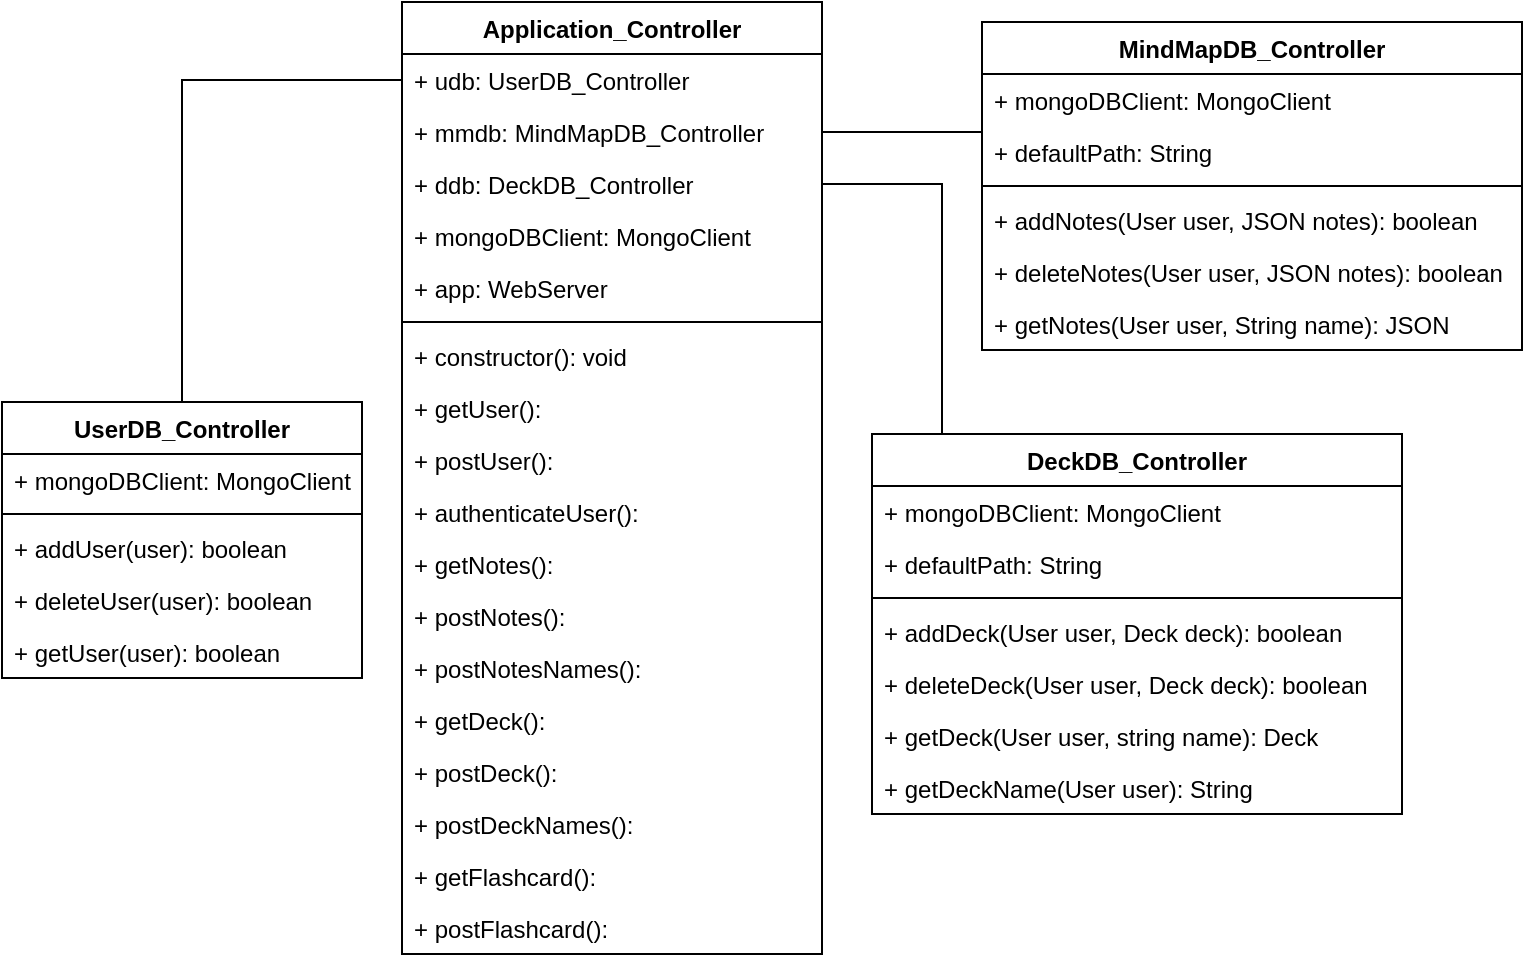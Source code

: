 <mxfile version="16.6.2" type="github">
  <diagram id="OZFG6OfKiUKvitj1Ooh6" name="Page-1">
    <mxGraphModel dx="1559" dy="336" grid="1" gridSize="10" guides="1" tooltips="1" connect="1" arrows="1" fold="1" page="1" pageScale="1" pageWidth="850" pageHeight="1100" math="0" shadow="0">
      <root>
        <mxCell id="0" />
        <mxCell id="1" parent="0" />
        <mxCell id="ojVDbGATxQQFOBssAs5M-1" value="Application_Controller" style="swimlane;fontStyle=1;align=center;verticalAlign=top;childLayout=stackLayout;horizontal=1;startSize=26;horizontalStack=0;resizeParent=1;resizeParentMax=0;resizeLast=0;collapsible=1;marginBottom=0;" parent="1" vertex="1">
          <mxGeometry x="190" y="10" width="210" height="476" as="geometry" />
        </mxCell>
        <mxCell id="ojVDbGATxQQFOBssAs5M-2" value="+ udb: UserDB_Controller" style="text;strokeColor=none;fillColor=none;align=left;verticalAlign=top;spacingLeft=4;spacingRight=4;overflow=hidden;rotatable=0;points=[[0,0.5],[1,0.5]];portConstraint=eastwest;" parent="ojVDbGATxQQFOBssAs5M-1" vertex="1">
          <mxGeometry y="26" width="210" height="26" as="geometry" />
        </mxCell>
        <mxCell id="ojVDbGATxQQFOBssAs5M-19" value="+ mmdb: MindMapDB_Controller" style="text;strokeColor=none;fillColor=none;align=left;verticalAlign=top;spacingLeft=4;spacingRight=4;overflow=hidden;rotatable=0;points=[[0,0.5],[1,0.5]];portConstraint=eastwest;" parent="ojVDbGATxQQFOBssAs5M-1" vertex="1">
          <mxGeometry y="52" width="210" height="26" as="geometry" />
        </mxCell>
        <mxCell id="ojVDbGATxQQFOBssAs5M-18" value="+ ddb: DeckDB_Controller" style="text;strokeColor=none;fillColor=none;align=left;verticalAlign=top;spacingLeft=4;spacingRight=4;overflow=hidden;rotatable=0;points=[[0,0.5],[1,0.5]];portConstraint=eastwest;" parent="ojVDbGATxQQFOBssAs5M-1" vertex="1">
          <mxGeometry y="78" width="210" height="26" as="geometry" />
        </mxCell>
        <mxCell id="ojVDbGATxQQFOBssAs5M-25" value="+ mongoDBClient: MongoClient" style="text;strokeColor=none;fillColor=none;align=left;verticalAlign=top;spacingLeft=4;spacingRight=4;overflow=hidden;rotatable=0;points=[[0,0.5],[1,0.5]];portConstraint=eastwest;" parent="ojVDbGATxQQFOBssAs5M-1" vertex="1">
          <mxGeometry y="104" width="210" height="26" as="geometry" />
        </mxCell>
        <mxCell id="ojVDbGATxQQFOBssAs5M-35" value="+ app: WebServer" style="text;strokeColor=none;fillColor=none;align=left;verticalAlign=top;spacingLeft=4;spacingRight=4;overflow=hidden;rotatable=0;points=[[0,0.5],[1,0.5]];portConstraint=eastwest;" parent="ojVDbGATxQQFOBssAs5M-1" vertex="1">
          <mxGeometry y="130" width="210" height="26" as="geometry" />
        </mxCell>
        <mxCell id="ojVDbGATxQQFOBssAs5M-3" value="" style="line;strokeWidth=1;fillColor=none;align=left;verticalAlign=middle;spacingTop=-1;spacingLeft=3;spacingRight=3;rotatable=0;labelPosition=right;points=[];portConstraint=eastwest;" parent="ojVDbGATxQQFOBssAs5M-1" vertex="1">
          <mxGeometry y="156" width="210" height="8" as="geometry" />
        </mxCell>
        <mxCell id="ojVDbGATxQQFOBssAs5M-4" value="+ constructor(): void" style="text;strokeColor=none;fillColor=none;align=left;verticalAlign=top;spacingLeft=4;spacingRight=4;overflow=hidden;rotatable=0;points=[[0,0.5],[1,0.5]];portConstraint=eastwest;" parent="ojVDbGATxQQFOBssAs5M-1" vertex="1">
          <mxGeometry y="164" width="210" height="26" as="geometry" />
        </mxCell>
        <mxCell id="ojVDbGATxQQFOBssAs5M-8" value="+ getUser(): " style="text;strokeColor=none;fillColor=none;align=left;verticalAlign=top;spacingLeft=4;spacingRight=4;overflow=hidden;rotatable=0;points=[[0,0.5],[1,0.5]];portConstraint=eastwest;" parent="ojVDbGATxQQFOBssAs5M-1" vertex="1">
          <mxGeometry y="190" width="210" height="26" as="geometry" />
        </mxCell>
        <mxCell id="ojVDbGATxQQFOBssAs5M-20" value="+ postUser(): " style="text;strokeColor=none;fillColor=none;align=left;verticalAlign=top;spacingLeft=4;spacingRight=4;overflow=hidden;rotatable=0;points=[[0,0.5],[1,0.5]];portConstraint=eastwest;" parent="ojVDbGATxQQFOBssAs5M-1" vertex="1">
          <mxGeometry y="216" width="210" height="26" as="geometry" />
        </mxCell>
        <mxCell id="ojVDbGATxQQFOBssAs5M-49" value="+ authenticateUser(): " style="text;strokeColor=none;fillColor=none;align=left;verticalAlign=top;spacingLeft=4;spacingRight=4;overflow=hidden;rotatable=0;points=[[0,0.5],[1,0.5]];portConstraint=eastwest;" parent="ojVDbGATxQQFOBssAs5M-1" vertex="1">
          <mxGeometry y="242" width="210" height="26" as="geometry" />
        </mxCell>
        <mxCell id="ojVDbGATxQQFOBssAs5M-23" value="+ getNotes(): " style="text;strokeColor=none;fillColor=none;align=left;verticalAlign=top;spacingLeft=4;spacingRight=4;overflow=hidden;rotatable=0;points=[[0,0.5],[1,0.5]];portConstraint=eastwest;" parent="ojVDbGATxQQFOBssAs5M-1" vertex="1">
          <mxGeometry y="268" width="210" height="26" as="geometry" />
        </mxCell>
        <mxCell id="ojVDbGATxQQFOBssAs5M-16" value="+ postNotes(): " style="text;strokeColor=none;fillColor=none;align=left;verticalAlign=top;spacingLeft=4;spacingRight=4;overflow=hidden;rotatable=0;points=[[0,0.5],[1,0.5]];portConstraint=eastwest;" parent="ojVDbGATxQQFOBssAs5M-1" vertex="1">
          <mxGeometry y="294" width="210" height="26" as="geometry" />
        </mxCell>
        <mxCell id="ojVDbGATxQQFOBssAs5M-31" value="+ postNotesNames(): " style="text;strokeColor=none;fillColor=none;align=left;verticalAlign=top;spacingLeft=4;spacingRight=4;overflow=hidden;rotatable=0;points=[[0,0.5],[1,0.5]];portConstraint=eastwest;" parent="ojVDbGATxQQFOBssAs5M-1" vertex="1">
          <mxGeometry y="320" width="210" height="26" as="geometry" />
        </mxCell>
        <mxCell id="ojVDbGATxQQFOBssAs5M-12" value="+ getDeck(): " style="text;strokeColor=none;fillColor=none;align=left;verticalAlign=top;spacingLeft=4;spacingRight=4;overflow=hidden;rotatable=0;points=[[0,0.5],[1,0.5]];portConstraint=eastwest;" parent="ojVDbGATxQQFOBssAs5M-1" vertex="1">
          <mxGeometry y="346" width="210" height="26" as="geometry" />
        </mxCell>
        <mxCell id="ojVDbGATxQQFOBssAs5M-22" value="+ postDeck(): " style="text;strokeColor=none;fillColor=none;align=left;verticalAlign=top;spacingLeft=4;spacingRight=4;overflow=hidden;rotatable=0;points=[[0,0.5],[1,0.5]];portConstraint=eastwest;" parent="ojVDbGATxQQFOBssAs5M-1" vertex="1">
          <mxGeometry y="372" width="210" height="26" as="geometry" />
        </mxCell>
        <mxCell id="ojVDbGATxQQFOBssAs5M-30" value="+ postDeckNames(): " style="text;strokeColor=none;fillColor=none;align=left;verticalAlign=top;spacingLeft=4;spacingRight=4;overflow=hidden;rotatable=0;points=[[0,0.5],[1,0.5]];portConstraint=eastwest;" parent="ojVDbGATxQQFOBssAs5M-1" vertex="1">
          <mxGeometry y="398" width="210" height="26" as="geometry" />
        </mxCell>
        <mxCell id="ojVDbGATxQQFOBssAs5M-24" value="+ getFlashcard(): " style="text;strokeColor=none;fillColor=none;align=left;verticalAlign=top;spacingLeft=4;spacingRight=4;overflow=hidden;rotatable=0;points=[[0,0.5],[1,0.5]];portConstraint=eastwest;" parent="ojVDbGATxQQFOBssAs5M-1" vertex="1">
          <mxGeometry y="424" width="210" height="26" as="geometry" />
        </mxCell>
        <mxCell id="ojVDbGATxQQFOBssAs5M-21" value="+ postFlashcard(): " style="text;strokeColor=none;fillColor=none;align=left;verticalAlign=top;spacingLeft=4;spacingRight=4;overflow=hidden;rotatable=0;points=[[0,0.5],[1,0.5]];portConstraint=eastwest;" parent="ojVDbGATxQQFOBssAs5M-1" vertex="1">
          <mxGeometry y="450" width="210" height="26" as="geometry" />
        </mxCell>
        <mxCell id="ojVDbGATxQQFOBssAs5M-36" style="edgeStyle=orthogonalEdgeStyle;rounded=0;orthogonalLoop=1;jettySize=auto;html=1;endArrow=none;endFill=0;" parent="1" source="ojVDbGATxQQFOBssAs5M-5" target="ojVDbGATxQQFOBssAs5M-2" edge="1">
          <mxGeometry relative="1" as="geometry" />
        </mxCell>
        <mxCell id="ojVDbGATxQQFOBssAs5M-5" value="UserDB_Controller" style="swimlane;fontStyle=1;align=center;verticalAlign=top;childLayout=stackLayout;horizontal=1;startSize=26;horizontalStack=0;resizeParent=1;resizeParentMax=0;resizeLast=0;collapsible=1;marginBottom=0;" parent="1" vertex="1">
          <mxGeometry x="-10" y="210" width="180" height="138" as="geometry" />
        </mxCell>
        <mxCell id="ojVDbGATxQQFOBssAs5M-42" value="+ mongoDBClient: MongoClient" style="text;strokeColor=none;fillColor=none;align=left;verticalAlign=top;spacingLeft=4;spacingRight=4;overflow=hidden;rotatable=0;points=[[0,0.5],[1,0.5]];portConstraint=eastwest;" parent="ojVDbGATxQQFOBssAs5M-5" vertex="1">
          <mxGeometry y="26" width="180" height="26" as="geometry" />
        </mxCell>
        <mxCell id="ojVDbGATxQQFOBssAs5M-7" value="" style="line;strokeWidth=1;fillColor=none;align=left;verticalAlign=middle;spacingTop=-1;spacingLeft=3;spacingRight=3;rotatable=0;labelPosition=right;points=[];portConstraint=eastwest;" parent="ojVDbGATxQQFOBssAs5M-5" vertex="1">
          <mxGeometry y="52" width="180" height="8" as="geometry" />
        </mxCell>
        <mxCell id="ojVDbGATxQQFOBssAs5M-28" value="+ addUser(user): boolean" style="text;strokeColor=none;fillColor=none;align=left;verticalAlign=top;spacingLeft=4;spacingRight=4;overflow=hidden;rotatable=0;points=[[0,0.5],[1,0.5]];portConstraint=eastwest;" parent="ojVDbGATxQQFOBssAs5M-5" vertex="1">
          <mxGeometry y="60" width="180" height="26" as="geometry" />
        </mxCell>
        <mxCell id="ojVDbGATxQQFOBssAs5M-29" value="+ deleteUser(user): boolean" style="text;strokeColor=none;fillColor=none;align=left;verticalAlign=top;spacingLeft=4;spacingRight=4;overflow=hidden;rotatable=0;points=[[0,0.5],[1,0.5]];portConstraint=eastwest;" parent="ojVDbGATxQQFOBssAs5M-5" vertex="1">
          <mxGeometry y="86" width="180" height="26" as="geometry" />
        </mxCell>
        <mxCell id="ojVDbGATxQQFOBssAs5M-41" value="+ getUser(user): boolean" style="text;strokeColor=none;fillColor=none;align=left;verticalAlign=top;spacingLeft=4;spacingRight=4;overflow=hidden;rotatable=0;points=[[0,0.5],[1,0.5]];portConstraint=eastwest;" parent="ojVDbGATxQQFOBssAs5M-5" vertex="1">
          <mxGeometry y="112" width="180" height="26" as="geometry" />
        </mxCell>
        <mxCell id="ojVDbGATxQQFOBssAs5M-38" style="edgeStyle=orthogonalEdgeStyle;rounded=0;orthogonalLoop=1;jettySize=auto;html=1;entryX=1;entryY=0.5;entryDx=0;entryDy=0;endArrow=none;endFill=0;" parent="1" source="ojVDbGATxQQFOBssAs5M-9" target="ojVDbGATxQQFOBssAs5M-18" edge="1">
          <mxGeometry relative="1" as="geometry">
            <Array as="points">
              <mxPoint x="460" y="101" />
            </Array>
          </mxGeometry>
        </mxCell>
        <mxCell id="ojVDbGATxQQFOBssAs5M-9" value="DeckDB_Controller" style="swimlane;fontStyle=1;align=center;verticalAlign=top;childLayout=stackLayout;horizontal=1;startSize=26;horizontalStack=0;resizeParent=1;resizeParentMax=0;resizeLast=0;collapsible=1;marginBottom=0;" parent="1" vertex="1">
          <mxGeometry x="425" y="226" width="265" height="190" as="geometry" />
        </mxCell>
        <mxCell id="ojVDbGATxQQFOBssAs5M-43" value="+ mongoDBClient: MongoClient" style="text;strokeColor=none;fillColor=none;align=left;verticalAlign=top;spacingLeft=4;spacingRight=4;overflow=hidden;rotatable=0;points=[[0,0.5],[1,0.5]];portConstraint=eastwest;" parent="ojVDbGATxQQFOBssAs5M-9" vertex="1">
          <mxGeometry y="26" width="265" height="26" as="geometry" />
        </mxCell>
        <mxCell id="ojVDbGATxQQFOBssAs5M-45" value="+ defaultPath: String" style="text;strokeColor=none;fillColor=none;align=left;verticalAlign=top;spacingLeft=4;spacingRight=4;overflow=hidden;rotatable=0;points=[[0,0.5],[1,0.5]];portConstraint=eastwest;" parent="ojVDbGATxQQFOBssAs5M-9" vertex="1">
          <mxGeometry y="52" width="265" height="26" as="geometry" />
        </mxCell>
        <mxCell id="ojVDbGATxQQFOBssAs5M-11" value="" style="line;strokeWidth=1;fillColor=none;align=left;verticalAlign=middle;spacingTop=-1;spacingLeft=3;spacingRight=3;rotatable=0;labelPosition=right;points=[];portConstraint=eastwest;" parent="ojVDbGATxQQFOBssAs5M-9" vertex="1">
          <mxGeometry y="78" width="265" height="8" as="geometry" />
        </mxCell>
        <mxCell id="ojVDbGATxQQFOBssAs5M-26" value="+ addDeck(User user, Deck deck): boolean " style="text;strokeColor=none;fillColor=none;align=left;verticalAlign=top;spacingLeft=4;spacingRight=4;overflow=hidden;rotatable=0;points=[[0,0.5],[1,0.5]];portConstraint=eastwest;" parent="ojVDbGATxQQFOBssAs5M-9" vertex="1">
          <mxGeometry y="86" width="265" height="26" as="geometry" />
        </mxCell>
        <mxCell id="ojVDbGATxQQFOBssAs5M-27" value="+ deleteDeck(User user, Deck deck): boolean " style="text;strokeColor=none;fillColor=none;align=left;verticalAlign=top;spacingLeft=4;spacingRight=4;overflow=hidden;rotatable=0;points=[[0,0.5],[1,0.5]];portConstraint=eastwest;" parent="ojVDbGATxQQFOBssAs5M-9" vertex="1">
          <mxGeometry y="112" width="265" height="26" as="geometry" />
        </mxCell>
        <mxCell id="ojVDbGATxQQFOBssAs5M-40" value="+ getDeck(User user, string name): Deck " style="text;strokeColor=none;fillColor=none;align=left;verticalAlign=top;spacingLeft=4;spacingRight=4;overflow=hidden;rotatable=0;points=[[0,0.5],[1,0.5]];portConstraint=eastwest;" parent="ojVDbGATxQQFOBssAs5M-9" vertex="1">
          <mxGeometry y="138" width="265" height="26" as="geometry" />
        </mxCell>
        <mxCell id="ojVDbGATxQQFOBssAs5M-39" value="+ getDeckName(User user): String " style="text;strokeColor=none;fillColor=none;align=left;verticalAlign=top;spacingLeft=4;spacingRight=4;overflow=hidden;rotatable=0;points=[[0,0.5],[1,0.5]];portConstraint=eastwest;" parent="ojVDbGATxQQFOBssAs5M-9" vertex="1">
          <mxGeometry y="164" width="265" height="26" as="geometry" />
        </mxCell>
        <mxCell id="ojVDbGATxQQFOBssAs5M-37" style="edgeStyle=orthogonalEdgeStyle;rounded=0;orthogonalLoop=1;jettySize=auto;html=1;entryX=1;entryY=0.5;entryDx=0;entryDy=0;endArrow=none;endFill=0;" parent="1" source="ojVDbGATxQQFOBssAs5M-13" target="ojVDbGATxQQFOBssAs5M-19" edge="1">
          <mxGeometry relative="1" as="geometry">
            <Array as="points">
              <mxPoint x="450" y="75" />
              <mxPoint x="450" y="75" />
            </Array>
          </mxGeometry>
        </mxCell>
        <mxCell id="ojVDbGATxQQFOBssAs5M-13" value="MindMapDB_Controller" style="swimlane;fontStyle=1;align=center;verticalAlign=top;childLayout=stackLayout;horizontal=1;startSize=26;horizontalStack=0;resizeParent=1;resizeParentMax=0;resizeLast=0;collapsible=1;marginBottom=0;" parent="1" vertex="1">
          <mxGeometry x="480" y="20" width="270" height="164" as="geometry">
            <mxRectangle x="460" y="140" width="170" height="26" as="alternateBounds" />
          </mxGeometry>
        </mxCell>
        <mxCell id="ojVDbGATxQQFOBssAs5M-44" value="+ mongoDBClient: MongoClient" style="text;strokeColor=none;fillColor=none;align=left;verticalAlign=top;spacingLeft=4;spacingRight=4;overflow=hidden;rotatable=0;points=[[0,0.5],[1,0.5]];portConstraint=eastwest;" parent="ojVDbGATxQQFOBssAs5M-13" vertex="1">
          <mxGeometry y="26" width="270" height="26" as="geometry" />
        </mxCell>
        <mxCell id="ojVDbGATxQQFOBssAs5M-46" value="+ defaultPath: String" style="text;strokeColor=none;fillColor=none;align=left;verticalAlign=top;spacingLeft=4;spacingRight=4;overflow=hidden;rotatable=0;points=[[0,0.5],[1,0.5]];portConstraint=eastwest;" parent="ojVDbGATxQQFOBssAs5M-13" vertex="1">
          <mxGeometry y="52" width="270" height="26" as="geometry" />
        </mxCell>
        <mxCell id="ojVDbGATxQQFOBssAs5M-15" value="" style="line;strokeWidth=1;fillColor=none;align=left;verticalAlign=middle;spacingTop=-1;spacingLeft=3;spacingRight=3;rotatable=0;labelPosition=right;points=[];portConstraint=eastwest;" parent="ojVDbGATxQQFOBssAs5M-13" vertex="1">
          <mxGeometry y="78" width="270" height="8" as="geometry" />
        </mxCell>
        <mxCell id="ojVDbGATxQQFOBssAs5M-32" value="+ addNotes(User user, JSON notes): boolean " style="text;strokeColor=none;fillColor=none;align=left;verticalAlign=top;spacingLeft=4;spacingRight=4;overflow=hidden;rotatable=0;points=[[0,0.5],[1,0.5]];portConstraint=eastwest;" parent="ojVDbGATxQQFOBssAs5M-13" vertex="1">
          <mxGeometry y="86" width="270" height="26" as="geometry" />
        </mxCell>
        <mxCell id="ojVDbGATxQQFOBssAs5M-33" value="+ deleteNotes(User user, JSON notes): boolean " style="text;strokeColor=none;fillColor=none;align=left;verticalAlign=top;spacingLeft=4;spacingRight=4;overflow=hidden;rotatable=0;points=[[0,0.5],[1,0.5]];portConstraint=eastwest;" parent="ojVDbGATxQQFOBssAs5M-13" vertex="1">
          <mxGeometry y="112" width="270" height="26" as="geometry" />
        </mxCell>
        <mxCell id="ojVDbGATxQQFOBssAs5M-47" value="+ getNotes(User user, String name): JSON " style="text;strokeColor=none;fillColor=none;align=left;verticalAlign=top;spacingLeft=4;spacingRight=4;overflow=hidden;rotatable=0;points=[[0,0.5],[1,0.5]];portConstraint=eastwest;" parent="ojVDbGATxQQFOBssAs5M-13" vertex="1">
          <mxGeometry y="138" width="270" height="26" as="geometry" />
        </mxCell>
      </root>
    </mxGraphModel>
  </diagram>
</mxfile>
